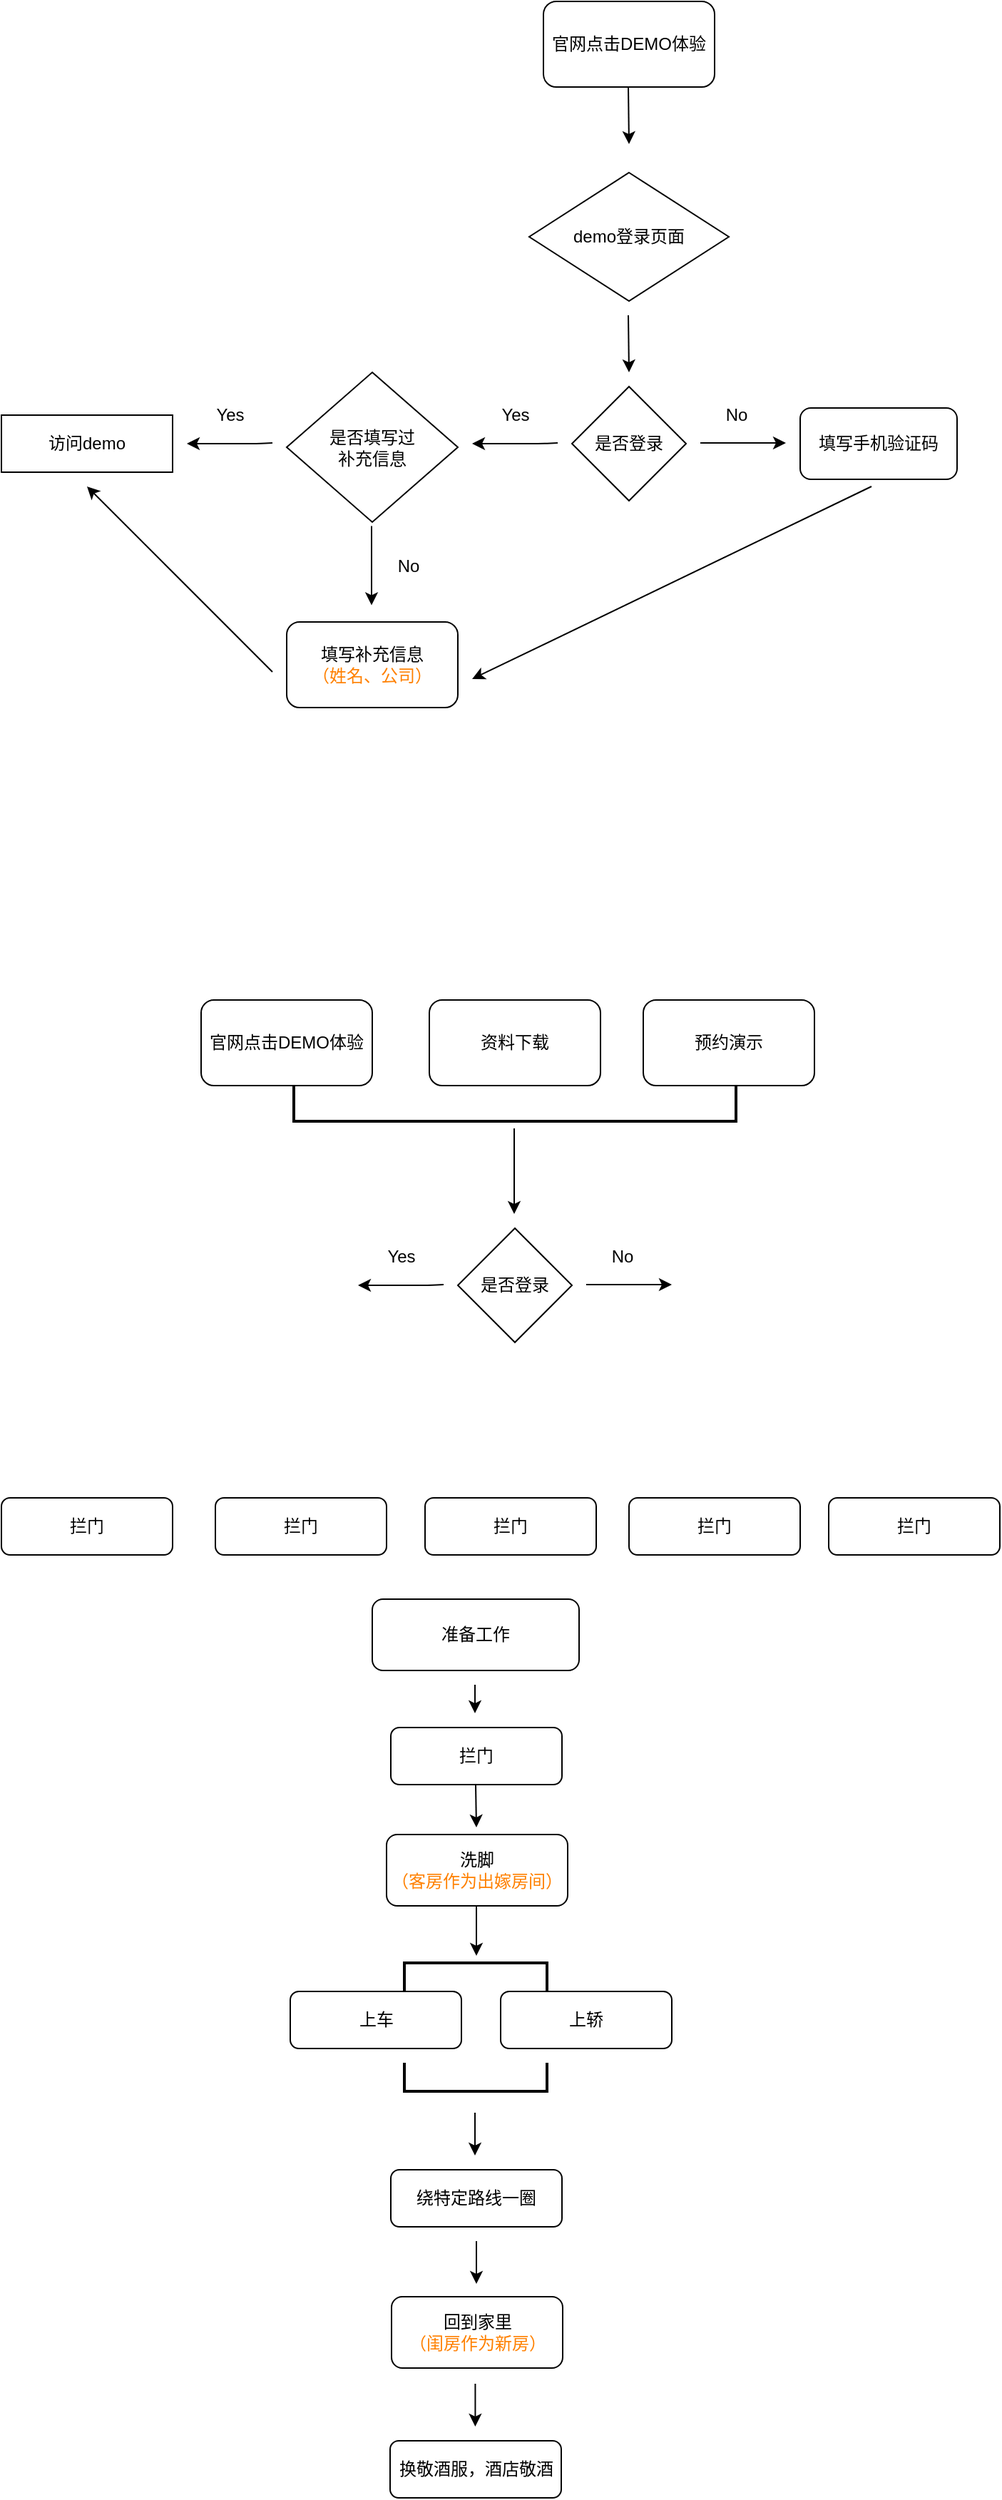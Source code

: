 <mxfile version="14.1.9" type="github">
  <diagram id="vXycolH7H27FM5EHCS22" name="第 1 页">
    <mxGraphModel dx="1474" dy="442" grid="1" gridSize="10" guides="1" tooltips="1" connect="1" arrows="1" fold="1" page="1" pageScale="1" pageWidth="827" pageHeight="1169" math="0" shadow="0">
      <root>
        <mxCell id="0" />
        <mxCell id="1" parent="0" />
        <mxCell id="ix1VJZEj3w-uqfnrlU5E-1" value="官网点击DEMO体验" style="rounded=1;whiteSpace=wrap;html=1;" parent="1" vertex="1">
          <mxGeometry x="280" y="120" width="120" height="60" as="geometry" />
        </mxCell>
        <mxCell id="ix1VJZEj3w-uqfnrlU5E-2" value="" style="endArrow=classic;html=1;" parent="1" edge="1">
          <mxGeometry width="50" height="50" relative="1" as="geometry">
            <mxPoint x="339.5" y="180" as="sourcePoint" />
            <mxPoint x="340" y="220" as="targetPoint" />
          </mxGeometry>
        </mxCell>
        <mxCell id="ix1VJZEj3w-uqfnrlU5E-3" value="demo登录页面" style="rhombus;whiteSpace=wrap;html=1;" parent="1" vertex="1">
          <mxGeometry x="270" y="240" width="140" height="90" as="geometry" />
        </mxCell>
        <mxCell id="ix1VJZEj3w-uqfnrlU5E-4" value="" style="endArrow=classic;html=1;" parent="1" edge="1">
          <mxGeometry width="50" height="50" relative="1" as="geometry">
            <mxPoint x="339.5" y="340" as="sourcePoint" />
            <mxPoint x="340" y="380" as="targetPoint" />
          </mxGeometry>
        </mxCell>
        <mxCell id="ix1VJZEj3w-uqfnrlU5E-5" value="是否登录" style="rhombus;whiteSpace=wrap;html=1;" parent="1" vertex="1">
          <mxGeometry x="300" y="390" width="80" height="80" as="geometry" />
        </mxCell>
        <mxCell id="ix1VJZEj3w-uqfnrlU5E-6" value="" style="endArrow=classic;html=1;" parent="1" edge="1">
          <mxGeometry width="50" height="50" relative="1" as="geometry">
            <mxPoint x="390" y="429.5" as="sourcePoint" />
            <mxPoint x="450" y="429.5" as="targetPoint" />
          </mxGeometry>
        </mxCell>
        <mxCell id="ix1VJZEj3w-uqfnrlU5E-7" value="" style="endArrow=classic;html=1;" parent="1" edge="1">
          <mxGeometry width="50" height="50" relative="1" as="geometry">
            <mxPoint x="290" y="429.5" as="sourcePoint" />
            <mxPoint x="230" y="430" as="targetPoint" />
            <Array as="points">
              <mxPoint x="280" y="430" />
            </Array>
          </mxGeometry>
        </mxCell>
        <mxCell id="ix1VJZEj3w-uqfnrlU5E-8" value="Yes" style="text;html=1;align=center;verticalAlign=middle;resizable=0;points=[];autosize=1;" parent="1" vertex="1">
          <mxGeometry x="240" y="400" width="40" height="20" as="geometry" />
        </mxCell>
        <mxCell id="ix1VJZEj3w-uqfnrlU5E-9" value="No" style="text;html=1;align=center;verticalAlign=middle;resizable=0;points=[];autosize=1;" parent="1" vertex="1">
          <mxGeometry x="400" y="400" width="30" height="20" as="geometry" />
        </mxCell>
        <mxCell id="ix1VJZEj3w-uqfnrlU5E-11" value="是否填写过&lt;br&gt;补充信息" style="rhombus;whiteSpace=wrap;html=1;" parent="1" vertex="1">
          <mxGeometry x="100" y="380" width="120" height="105" as="geometry" />
        </mxCell>
        <mxCell id="ix1VJZEj3w-uqfnrlU5E-12" value="" style="endArrow=classic;html=1;" parent="1" edge="1">
          <mxGeometry width="50" height="50" relative="1" as="geometry">
            <mxPoint x="90" y="429.5" as="sourcePoint" />
            <mxPoint x="30" y="430" as="targetPoint" />
            <Array as="points">
              <mxPoint x="80" y="430" />
            </Array>
          </mxGeometry>
        </mxCell>
        <mxCell id="ix1VJZEj3w-uqfnrlU5E-13" value="Yes" style="text;html=1;align=center;verticalAlign=middle;resizable=0;points=[];autosize=1;" parent="1" vertex="1">
          <mxGeometry x="40" y="400" width="40" height="20" as="geometry" />
        </mxCell>
        <mxCell id="ix1VJZEj3w-uqfnrlU5E-14" value="" style="endArrow=classic;html=1;" parent="1" edge="1">
          <mxGeometry width="50" height="50" relative="1" as="geometry">
            <mxPoint x="159.5" y="487.75" as="sourcePoint" />
            <mxPoint x="159.5" y="543.25" as="targetPoint" />
          </mxGeometry>
        </mxCell>
        <mxCell id="ix1VJZEj3w-uqfnrlU5E-15" value="No" style="text;html=1;align=center;verticalAlign=middle;resizable=0;points=[];autosize=1;" parent="1" vertex="1">
          <mxGeometry x="170" y="505.5" width="30" height="20" as="geometry" />
        </mxCell>
        <mxCell id="ix1VJZEj3w-uqfnrlU5E-16" value="访问demo" style="rounded=0;whiteSpace=wrap;html=1;" parent="1" vertex="1">
          <mxGeometry x="-100" y="410" width="120" height="40" as="geometry" />
        </mxCell>
        <mxCell id="ix1VJZEj3w-uqfnrlU5E-17" value="填写补充信息&lt;br&gt;&lt;font color=&quot;#ff8000&quot;&gt;（姓名、公司）&lt;/font&gt;" style="rounded=1;whiteSpace=wrap;html=1;" parent="1" vertex="1">
          <mxGeometry x="100" y="555" width="120" height="60" as="geometry" />
        </mxCell>
        <mxCell id="ix1VJZEj3w-uqfnrlU5E-20" value="填写手机验证码" style="rounded=1;whiteSpace=wrap;html=1;" parent="1" vertex="1">
          <mxGeometry x="460" y="405" width="110" height="50" as="geometry" />
        </mxCell>
        <mxCell id="ix1VJZEj3w-uqfnrlU5E-23" value="" style="endArrow=classic;html=1;" parent="1" edge="1">
          <mxGeometry width="50" height="50" relative="1" as="geometry">
            <mxPoint x="510" y="460" as="sourcePoint" />
            <mxPoint x="230" y="595" as="targetPoint" />
          </mxGeometry>
        </mxCell>
        <mxCell id="ix1VJZEj3w-uqfnrlU5E-24" value="" style="endArrow=classic;html=1;" parent="1" edge="1">
          <mxGeometry width="50" height="50" relative="1" as="geometry">
            <mxPoint x="90" y="590" as="sourcePoint" />
            <mxPoint x="-40" y="460" as="targetPoint" />
          </mxGeometry>
        </mxCell>
        <mxCell id="ix1VJZEj3w-uqfnrlU5E-26" value="预约演示" style="rounded=1;whiteSpace=wrap;html=1;" parent="1" vertex="1">
          <mxGeometry x="350" y="820" width="120" height="60" as="geometry" />
        </mxCell>
        <mxCell id="ix1VJZEj3w-uqfnrlU5E-45" value="资料下载" style="rounded=1;whiteSpace=wrap;html=1;" parent="1" vertex="1">
          <mxGeometry x="200" y="820" width="120" height="60" as="geometry" />
        </mxCell>
        <mxCell id="ix1VJZEj3w-uqfnrlU5E-46" value="官网点击DEMO体验" style="rounded=1;whiteSpace=wrap;html=1;" parent="1" vertex="1">
          <mxGeometry x="40" y="820" width="120" height="60" as="geometry" />
        </mxCell>
        <mxCell id="ix1VJZEj3w-uqfnrlU5E-50" value="" style="strokeWidth=2;html=1;shape=mxgraph.flowchart.annotation_1;align=left;pointerEvents=1;rounded=0;sketch=0;rotation=-90;" parent="1" vertex="1">
          <mxGeometry x="247.5" y="737.5" width="25" height="310" as="geometry" />
        </mxCell>
        <mxCell id="ix1VJZEj3w-uqfnrlU5E-51" value="" style="endArrow=classic;html=1;" parent="1" edge="1">
          <mxGeometry width="50" height="50" relative="1" as="geometry">
            <mxPoint x="259.5" y="910" as="sourcePoint" />
            <mxPoint x="259.5" y="970" as="targetPoint" />
          </mxGeometry>
        </mxCell>
        <mxCell id="ix1VJZEj3w-uqfnrlU5E-52" value="是否登录" style="rhombus;whiteSpace=wrap;html=1;rounded=0;sketch=0;" parent="1" vertex="1">
          <mxGeometry x="220" y="980" width="80" height="80" as="geometry" />
        </mxCell>
        <mxCell id="ix1VJZEj3w-uqfnrlU5E-53" value="" style="endArrow=classic;html=1;" parent="1" edge="1">
          <mxGeometry width="50" height="50" relative="1" as="geometry">
            <mxPoint x="210" y="1019.5" as="sourcePoint" />
            <mxPoint x="150" y="1020" as="targetPoint" />
            <Array as="points">
              <mxPoint x="200" y="1020" />
            </Array>
          </mxGeometry>
        </mxCell>
        <mxCell id="ix1VJZEj3w-uqfnrlU5E-54" value="Yes" style="text;html=1;align=center;verticalAlign=middle;resizable=0;points=[];autosize=1;" parent="1" vertex="1">
          <mxGeometry x="160" y="990" width="40" height="20" as="geometry" />
        </mxCell>
        <mxCell id="ix1VJZEj3w-uqfnrlU5E-55" value="" style="endArrow=classic;html=1;" parent="1" edge="1">
          <mxGeometry width="50" height="50" relative="1" as="geometry">
            <mxPoint x="310" y="1019.5" as="sourcePoint" />
            <mxPoint x="370" y="1019.5" as="targetPoint" />
          </mxGeometry>
        </mxCell>
        <mxCell id="ix1VJZEj3w-uqfnrlU5E-56" value="No" style="text;html=1;align=center;verticalAlign=middle;resizable=0;points=[];autosize=1;" parent="1" vertex="1">
          <mxGeometry x="320" y="990" width="30" height="20" as="geometry" />
        </mxCell>
        <mxCell id="ix1VJZEj3w-uqfnrlU5E-57" value="准备工作" style="rounded=1;whiteSpace=wrap;html=1;sketch=0;" parent="1" vertex="1">
          <mxGeometry x="160" y="1240" width="145" height="50" as="geometry" />
        </mxCell>
        <mxCell id="ix1VJZEj3w-uqfnrlU5E-58" value="" style="endArrow=classic;html=1;" parent="1" edge="1">
          <mxGeometry width="50" height="50" relative="1" as="geometry">
            <mxPoint x="232" y="1300" as="sourcePoint" />
            <mxPoint x="232" y="1320" as="targetPoint" />
          </mxGeometry>
        </mxCell>
        <mxCell id="ix1VJZEj3w-uqfnrlU5E-59" value="拦门" style="rounded=1;whiteSpace=wrap;html=1;sketch=0;" parent="1" vertex="1">
          <mxGeometry x="173" y="1330" width="120" height="40" as="geometry" />
        </mxCell>
        <mxCell id="ix1VJZEj3w-uqfnrlU5E-60" value="" style="endArrow=classic;html=1;" parent="1" edge="1">
          <mxGeometry width="50" height="50" relative="1" as="geometry">
            <mxPoint x="232.5" y="1370" as="sourcePoint" />
            <mxPoint x="233" y="1400" as="targetPoint" />
          </mxGeometry>
        </mxCell>
        <mxCell id="ix1VJZEj3w-uqfnrlU5E-61" value="洗脚&lt;br&gt;&lt;font color=&quot;#ff8000&quot;&gt;（客房作为出嫁房间）&lt;/font&gt;" style="rounded=1;whiteSpace=wrap;html=1;sketch=0;" parent="1" vertex="1">
          <mxGeometry x="170" y="1405" width="127" height="50" as="geometry" />
        </mxCell>
        <mxCell id="ix1VJZEj3w-uqfnrlU5E-64" value="" style="endArrow=classic;html=1;" parent="1" edge="1">
          <mxGeometry width="50" height="50" relative="1" as="geometry">
            <mxPoint x="233" y="1455" as="sourcePoint" />
            <mxPoint x="233" y="1490" as="targetPoint" />
          </mxGeometry>
        </mxCell>
        <mxCell id="ix1VJZEj3w-uqfnrlU5E-65" value="上车" style="rounded=1;whiteSpace=wrap;html=1;sketch=0;" parent="1" vertex="1">
          <mxGeometry x="102.5" y="1515" width="120" height="40" as="geometry" />
        </mxCell>
        <mxCell id="ix1VJZEj3w-uqfnrlU5E-68" value="上轿" style="rounded=1;whiteSpace=wrap;html=1;sketch=0;" parent="1" vertex="1">
          <mxGeometry x="250" y="1515" width="120" height="40" as="geometry" />
        </mxCell>
        <mxCell id="ix1VJZEj3w-uqfnrlU5E-70" value="" style="strokeWidth=2;html=1;shape=mxgraph.flowchart.annotation_1;align=left;pointerEvents=1;rounded=0;sketch=0;rotation=90;" parent="1" vertex="1">
          <mxGeometry x="222.5" y="1455" width="20" height="100" as="geometry" />
        </mxCell>
        <mxCell id="ix1VJZEj3w-uqfnrlU5E-72" value="" style="strokeWidth=2;html=1;shape=mxgraph.flowchart.annotation_1;align=left;pointerEvents=1;rounded=0;sketch=0;rotation=-90;" parent="1" vertex="1">
          <mxGeometry x="222.5" y="1525" width="20" height="100" as="geometry" />
        </mxCell>
        <mxCell id="ix1VJZEj3w-uqfnrlU5E-73" value="" style="endArrow=classic;html=1;" parent="1" edge="1">
          <mxGeometry width="50" height="50" relative="1" as="geometry">
            <mxPoint x="232" y="1600" as="sourcePoint" />
            <mxPoint x="232" y="1630" as="targetPoint" />
          </mxGeometry>
        </mxCell>
        <mxCell id="ix1VJZEj3w-uqfnrlU5E-74" value="绕特定路线一圈" style="rounded=1;whiteSpace=wrap;html=1;sketch=0;" parent="1" vertex="1">
          <mxGeometry x="173" y="1640" width="120" height="40" as="geometry" />
        </mxCell>
        <mxCell id="ix1VJZEj3w-uqfnrlU5E-75" value="回到家里&lt;br&gt;&lt;font color=&quot;#ff8000&quot;&gt;（闺房作为新房）&lt;/font&gt;" style="rounded=1;whiteSpace=wrap;html=1;sketch=0;" parent="1" vertex="1">
          <mxGeometry x="173.5" y="1729" width="120" height="50" as="geometry" />
        </mxCell>
        <mxCell id="ix1VJZEj3w-uqfnrlU5E-77" value="" style="endArrow=classic;html=1;" parent="1" edge="1">
          <mxGeometry width="50" height="50" relative="1" as="geometry">
            <mxPoint x="233.0" y="1690" as="sourcePoint" />
            <mxPoint x="233" y="1720" as="targetPoint" />
          </mxGeometry>
        </mxCell>
        <mxCell id="ix1VJZEj3w-uqfnrlU5E-78" value="拦门" style="rounded=1;whiteSpace=wrap;html=1;sketch=0;" parent="1" vertex="1">
          <mxGeometry x="-100" y="1169" width="120" height="40" as="geometry" />
        </mxCell>
        <mxCell id="ix1VJZEj3w-uqfnrlU5E-79" value="拦门" style="rounded=1;whiteSpace=wrap;html=1;sketch=0;" parent="1" vertex="1">
          <mxGeometry x="50" y="1169" width="120" height="40" as="geometry" />
        </mxCell>
        <mxCell id="ix1VJZEj3w-uqfnrlU5E-80" value="拦门" style="rounded=1;whiteSpace=wrap;html=1;sketch=0;" parent="1" vertex="1">
          <mxGeometry x="197" y="1169" width="120" height="40" as="geometry" />
        </mxCell>
        <mxCell id="ix1VJZEj3w-uqfnrlU5E-81" value="拦门" style="rounded=1;whiteSpace=wrap;html=1;sketch=0;" parent="1" vertex="1">
          <mxGeometry x="340" y="1169" width="120" height="40" as="geometry" />
        </mxCell>
        <mxCell id="ix1VJZEj3w-uqfnrlU5E-82" value="拦门" style="rounded=1;whiteSpace=wrap;html=1;sketch=0;" parent="1" vertex="1">
          <mxGeometry x="480" y="1169" width="120" height="40" as="geometry" />
        </mxCell>
        <mxCell id="tNdusveaByt5XPr1Lwjf-1" value="" style="endArrow=classic;html=1;" edge="1" parent="1">
          <mxGeometry width="50" height="50" relative="1" as="geometry">
            <mxPoint x="232.21" y="1790" as="sourcePoint" />
            <mxPoint x="232.21" y="1820" as="targetPoint" />
          </mxGeometry>
        </mxCell>
        <mxCell id="tNdusveaByt5XPr1Lwjf-2" value="换敬酒服，酒店敬酒" style="rounded=1;whiteSpace=wrap;html=1;sketch=0;" vertex="1" parent="1">
          <mxGeometry x="172.5" y="1830" width="120" height="40" as="geometry" />
        </mxCell>
      </root>
    </mxGraphModel>
  </diagram>
</mxfile>

